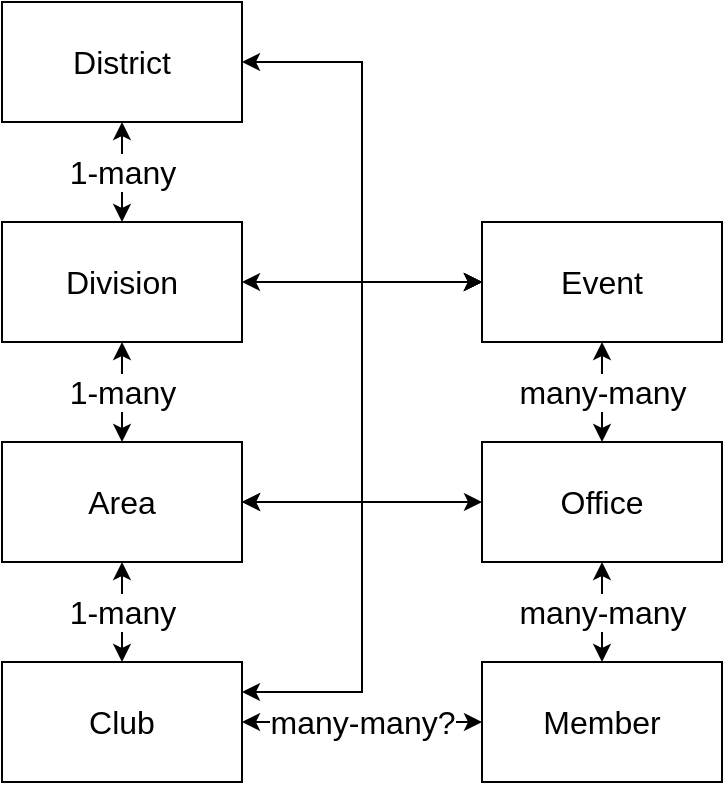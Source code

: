 <mxfile version="20.3.6" type="github">
  <diagram id="BBNO54ho6gcTSYXGq_IY" name="第1頁">
    <mxGraphModel dx="600" dy="372" grid="1" gridSize="10" guides="1" tooltips="1" connect="1" arrows="1" fold="1" page="1" pageScale="1" pageWidth="827" pageHeight="1169" math="0" shadow="0">
      <root>
        <mxCell id="0" />
        <mxCell id="1" parent="0" />
        <mxCell id="0GZyKoDngFQgcf6ex4dP-7" value="1-many" style="edgeStyle=orthogonalEdgeStyle;rounded=0;orthogonalLoop=1;jettySize=auto;html=1;fontSize=16;startArrow=classic;startFill=1;" edge="1" parent="1" source="0GZyKoDngFQgcf6ex4dP-1" target="0GZyKoDngFQgcf6ex4dP-2">
          <mxGeometry relative="1" as="geometry" />
        </mxCell>
        <mxCell id="0GZyKoDngFQgcf6ex4dP-1" value="&lt;font style=&quot;font-size: 16px;&quot;&gt;District&lt;/font&gt;" style="rounded=0;whiteSpace=wrap;html=1;" vertex="1" parent="1">
          <mxGeometry x="250" y="170" width="120" height="60" as="geometry" />
        </mxCell>
        <mxCell id="0GZyKoDngFQgcf6ex4dP-8" value="1-many" style="edgeStyle=orthogonalEdgeStyle;rounded=0;orthogonalLoop=1;jettySize=auto;html=1;fontSize=16;startArrow=classic;startFill=1;" edge="1" parent="1" source="0GZyKoDngFQgcf6ex4dP-2" target="0GZyKoDngFQgcf6ex4dP-3">
          <mxGeometry relative="1" as="geometry" />
        </mxCell>
        <mxCell id="0GZyKoDngFQgcf6ex4dP-2" value="&lt;font style=&quot;font-size: 16px;&quot;&gt;Division&lt;/font&gt;" style="rounded=0;whiteSpace=wrap;html=1;" vertex="1" parent="1">
          <mxGeometry x="250" y="280" width="120" height="60" as="geometry" />
        </mxCell>
        <mxCell id="0GZyKoDngFQgcf6ex4dP-9" value="1-many" style="edgeStyle=orthogonalEdgeStyle;rounded=0;orthogonalLoop=1;jettySize=auto;html=1;fontSize=16;startArrow=classic;startFill=1;" edge="1" parent="1" source="0GZyKoDngFQgcf6ex4dP-3" target="0GZyKoDngFQgcf6ex4dP-4">
          <mxGeometry relative="1" as="geometry" />
        </mxCell>
        <mxCell id="0GZyKoDngFQgcf6ex4dP-3" value="&lt;font style=&quot;font-size: 16px;&quot;&gt;Area&lt;/font&gt;" style="rounded=0;whiteSpace=wrap;html=1;" vertex="1" parent="1">
          <mxGeometry x="250" y="390" width="120" height="60" as="geometry" />
        </mxCell>
        <mxCell id="0GZyKoDngFQgcf6ex4dP-10" value="many-many?" style="edgeStyle=orthogonalEdgeStyle;rounded=0;orthogonalLoop=1;jettySize=auto;html=1;fontSize=16;startArrow=classic;startFill=1;" edge="1" parent="1" source="0GZyKoDngFQgcf6ex4dP-4" target="0GZyKoDngFQgcf6ex4dP-5">
          <mxGeometry relative="1" as="geometry" />
        </mxCell>
        <mxCell id="0GZyKoDngFQgcf6ex4dP-4" value="&lt;font style=&quot;font-size: 16px;&quot;&gt;Club&lt;/font&gt;" style="rounded=0;whiteSpace=wrap;html=1;" vertex="1" parent="1">
          <mxGeometry x="250" y="500" width="120" height="60" as="geometry" />
        </mxCell>
        <mxCell id="0GZyKoDngFQgcf6ex4dP-5" value="&lt;font style=&quot;font-size: 16px;&quot;&gt;Member&lt;/font&gt;" style="rounded=0;whiteSpace=wrap;html=1;" vertex="1" parent="1">
          <mxGeometry x="490" y="500" width="120" height="60" as="geometry" />
        </mxCell>
        <mxCell id="0GZyKoDngFQgcf6ex4dP-12" value="many-many" style="edgeStyle=orthogonalEdgeStyle;rounded=0;orthogonalLoop=1;jettySize=auto;html=1;fontSize=16;startArrow=classic;startFill=1;" edge="1" parent="1" source="0GZyKoDngFQgcf6ex4dP-6" target="0GZyKoDngFQgcf6ex4dP-5">
          <mxGeometry relative="1" as="geometry" />
        </mxCell>
        <mxCell id="0GZyKoDngFQgcf6ex4dP-19" style="edgeStyle=orthogonalEdgeStyle;rounded=0;orthogonalLoop=1;jettySize=auto;html=1;entryX=1;entryY=0.5;entryDx=0;entryDy=0;fontSize=16;startArrow=classic;startFill=1;" edge="1" parent="1" source="0GZyKoDngFQgcf6ex4dP-6" target="0GZyKoDngFQgcf6ex4dP-3">
          <mxGeometry relative="1" as="geometry" />
        </mxCell>
        <mxCell id="0GZyKoDngFQgcf6ex4dP-6" value="&lt;font style=&quot;font-size: 16px;&quot;&gt;Office&lt;/font&gt;" style="rounded=0;whiteSpace=wrap;html=1;" vertex="1" parent="1">
          <mxGeometry x="490" y="390" width="120" height="60" as="geometry" />
        </mxCell>
        <mxCell id="0GZyKoDngFQgcf6ex4dP-14" style="edgeStyle=orthogonalEdgeStyle;rounded=0;orthogonalLoop=1;jettySize=auto;html=1;entryX=1;entryY=0.5;entryDx=0;entryDy=0;fontSize=16;startArrow=classic;startFill=1;" edge="1" parent="1" source="0GZyKoDngFQgcf6ex4dP-11" target="0GZyKoDngFQgcf6ex4dP-1">
          <mxGeometry relative="1" as="geometry" />
        </mxCell>
        <mxCell id="0GZyKoDngFQgcf6ex4dP-15" style="edgeStyle=orthogonalEdgeStyle;rounded=0;orthogonalLoop=1;jettySize=auto;html=1;fontSize=16;startArrow=classic;startFill=1;" edge="1" parent="1" source="0GZyKoDngFQgcf6ex4dP-11" target="0GZyKoDngFQgcf6ex4dP-2">
          <mxGeometry relative="1" as="geometry" />
        </mxCell>
        <mxCell id="0GZyKoDngFQgcf6ex4dP-16" style="edgeStyle=orthogonalEdgeStyle;rounded=0;orthogonalLoop=1;jettySize=auto;html=1;entryX=1;entryY=0.5;entryDx=0;entryDy=0;fontSize=16;startArrow=classic;startFill=1;" edge="1" parent="1" source="0GZyKoDngFQgcf6ex4dP-11" target="0GZyKoDngFQgcf6ex4dP-3">
          <mxGeometry relative="1" as="geometry" />
        </mxCell>
        <mxCell id="0GZyKoDngFQgcf6ex4dP-17" style="edgeStyle=orthogonalEdgeStyle;rounded=0;orthogonalLoop=1;jettySize=auto;html=1;entryX=1;entryY=0.25;entryDx=0;entryDy=0;fontSize=16;startArrow=classic;startFill=1;" edge="1" parent="1" source="0GZyKoDngFQgcf6ex4dP-11" target="0GZyKoDngFQgcf6ex4dP-4">
          <mxGeometry relative="1" as="geometry" />
        </mxCell>
        <mxCell id="0GZyKoDngFQgcf6ex4dP-18" value="many-many" style="edgeStyle=orthogonalEdgeStyle;rounded=0;orthogonalLoop=1;jettySize=auto;html=1;fontSize=16;startArrow=classic;startFill=1;" edge="1" parent="1" source="0GZyKoDngFQgcf6ex4dP-11" target="0GZyKoDngFQgcf6ex4dP-6">
          <mxGeometry relative="1" as="geometry" />
        </mxCell>
        <mxCell id="0GZyKoDngFQgcf6ex4dP-11" value="&lt;font style=&quot;font-size: 16px;&quot;&gt;Event&lt;/font&gt;" style="rounded=0;whiteSpace=wrap;html=1;" vertex="1" parent="1">
          <mxGeometry x="490" y="280" width="120" height="60" as="geometry" />
        </mxCell>
      </root>
    </mxGraphModel>
  </diagram>
</mxfile>
